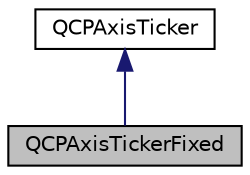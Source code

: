digraph "QCPAxisTickerFixed"
{
  edge [fontname="Helvetica",fontsize="10",labelfontname="Helvetica",labelfontsize="10"];
  node [fontname="Helvetica",fontsize="10",shape=record];
  Node2 [label="QCPAxisTickerFixed",height=0.2,width=0.4,color="black", fillcolor="grey75", style="filled", fontcolor="black"];
  Node3 -> Node2 [dir="back",color="midnightblue",fontsize="10",style="solid"];
  Node3 [label="QCPAxisTicker",height=0.2,width=0.4,color="black", fillcolor="white", style="filled",URL="$class_q_c_p_axis_ticker.html",tooltip="The base class tick generator used by QCPAxis to create tick positions and tick labels. "];
}
